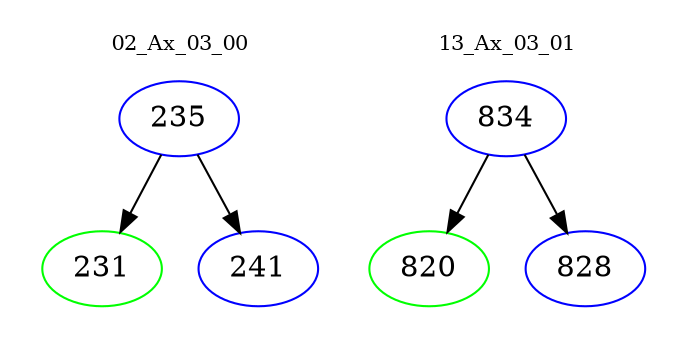 digraph{
subgraph cluster_0 {
color = white
label = "02_Ax_03_00";
fontsize=10;
T0_235 [label="235", color="blue"]
T0_235 -> T0_231 [color="black"]
T0_231 [label="231", color="green"]
T0_235 -> T0_241 [color="black"]
T0_241 [label="241", color="blue"]
}
subgraph cluster_1 {
color = white
label = "13_Ax_03_01";
fontsize=10;
T1_834 [label="834", color="blue"]
T1_834 -> T1_820 [color="black"]
T1_820 [label="820", color="green"]
T1_834 -> T1_828 [color="black"]
T1_828 [label="828", color="blue"]
}
}
